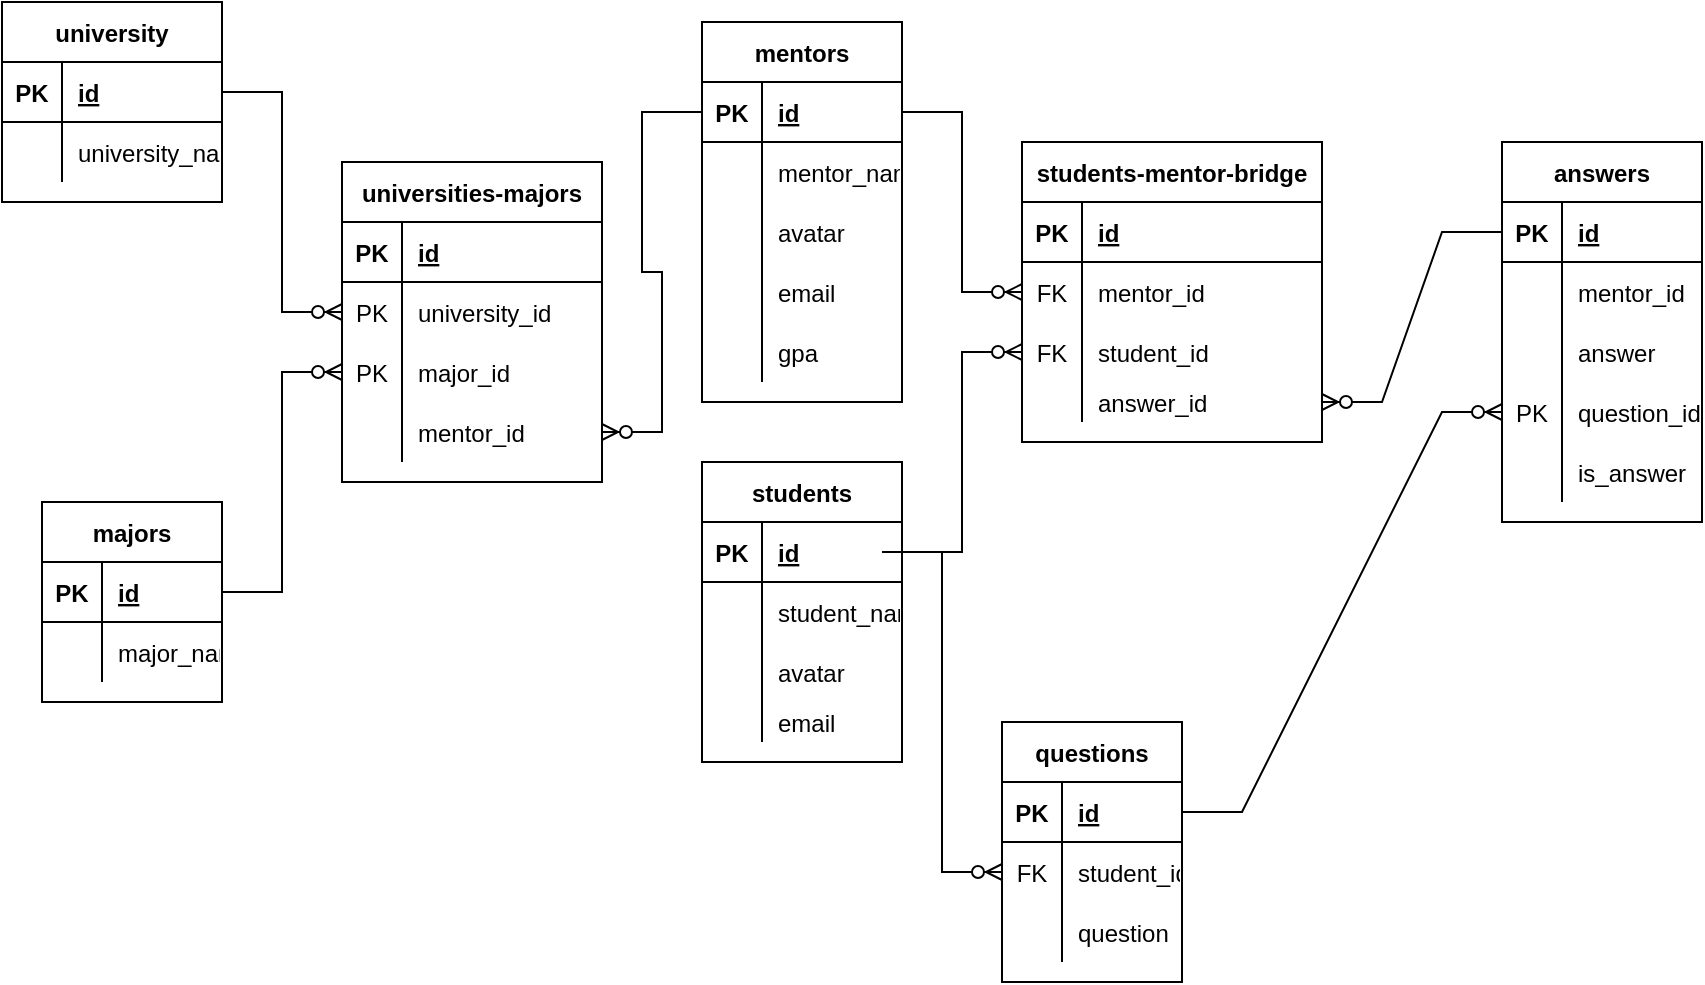 <mxfile version="16.2.7" type="google"><diagram id="sW_S0zcs_ySKXhtKnOgm" name="Page-1"><mxGraphModel dx="1025" dy="560" grid="1" gridSize="10" guides="1" tooltips="1" connect="1" arrows="1" fold="1" page="1" pageScale="1" pageWidth="850" pageHeight="1100" math="0" shadow="0"><root><mxCell id="0"/><mxCell id="1" parent="0"/><mxCell id="rbWXDNgF8ckDJSrSqFg9-1" value="students" style="shape=table;startSize=30;container=1;collapsible=1;childLayout=tableLayout;fixedRows=1;rowLines=0;fontStyle=1;align=center;resizeLast=1;" parent="1" vertex="1"><mxGeometry x="350" y="250" width="100" height="150" as="geometry"/></mxCell><mxCell id="rbWXDNgF8ckDJSrSqFg9-2" value="" style="shape=tableRow;horizontal=0;startSize=0;swimlaneHead=0;swimlaneBody=0;fillColor=none;collapsible=0;dropTarget=0;points=[[0,0.5],[1,0.5]];portConstraint=eastwest;top=0;left=0;right=0;bottom=1;" parent="rbWXDNgF8ckDJSrSqFg9-1" vertex="1"><mxGeometry y="30" width="100" height="30" as="geometry"/></mxCell><mxCell id="rbWXDNgF8ckDJSrSqFg9-3" value="PK" style="shape=partialRectangle;connectable=0;fillColor=none;top=0;left=0;bottom=0;right=0;fontStyle=1;overflow=hidden;" parent="rbWXDNgF8ckDJSrSqFg9-2" vertex="1"><mxGeometry width="30" height="30" as="geometry"><mxRectangle width="30" height="30" as="alternateBounds"/></mxGeometry></mxCell><mxCell id="rbWXDNgF8ckDJSrSqFg9-4" value="id" style="shape=partialRectangle;connectable=0;fillColor=none;top=0;left=0;bottom=0;right=0;align=left;spacingLeft=6;fontStyle=5;overflow=hidden;" parent="rbWXDNgF8ckDJSrSqFg9-2" vertex="1"><mxGeometry x="30" width="70" height="30" as="geometry"><mxRectangle width="70" height="30" as="alternateBounds"/></mxGeometry></mxCell><mxCell id="rbWXDNgF8ckDJSrSqFg9-5" value="" style="shape=tableRow;horizontal=0;startSize=0;swimlaneHead=0;swimlaneBody=0;fillColor=none;collapsible=0;dropTarget=0;points=[[0,0.5],[1,0.5]];portConstraint=eastwest;top=0;left=0;right=0;bottom=0;" parent="rbWXDNgF8ckDJSrSqFg9-1" vertex="1"><mxGeometry y="60" width="100" height="30" as="geometry"/></mxCell><mxCell id="rbWXDNgF8ckDJSrSqFg9-6" value="" style="shape=partialRectangle;connectable=0;fillColor=none;top=0;left=0;bottom=0;right=0;editable=1;overflow=hidden;" parent="rbWXDNgF8ckDJSrSqFg9-5" vertex="1"><mxGeometry width="30" height="30" as="geometry"><mxRectangle width="30" height="30" as="alternateBounds"/></mxGeometry></mxCell><mxCell id="rbWXDNgF8ckDJSrSqFg9-7" value="student_name" style="shape=partialRectangle;connectable=0;fillColor=none;top=0;left=0;bottom=0;right=0;align=left;spacingLeft=6;overflow=hidden;" parent="rbWXDNgF8ckDJSrSqFg9-5" vertex="1"><mxGeometry x="30" width="70" height="30" as="geometry"><mxRectangle width="70" height="30" as="alternateBounds"/></mxGeometry></mxCell><mxCell id="rbWXDNgF8ckDJSrSqFg9-8" value="" style="shape=tableRow;horizontal=0;startSize=0;swimlaneHead=0;swimlaneBody=0;fillColor=none;collapsible=0;dropTarget=0;points=[[0,0.5],[1,0.5]];portConstraint=eastwest;top=0;left=0;right=0;bottom=0;" parent="rbWXDNgF8ckDJSrSqFg9-1" vertex="1"><mxGeometry y="90" width="100" height="30" as="geometry"/></mxCell><mxCell id="rbWXDNgF8ckDJSrSqFg9-9" value="" style="shape=partialRectangle;connectable=0;fillColor=none;top=0;left=0;bottom=0;right=0;editable=1;overflow=hidden;" parent="rbWXDNgF8ckDJSrSqFg9-8" vertex="1"><mxGeometry width="30" height="30" as="geometry"><mxRectangle width="30" height="30" as="alternateBounds"/></mxGeometry></mxCell><mxCell id="rbWXDNgF8ckDJSrSqFg9-10" value="avatar" style="shape=partialRectangle;connectable=0;fillColor=none;top=0;left=0;bottom=0;right=0;align=left;spacingLeft=6;overflow=hidden;" parent="rbWXDNgF8ckDJSrSqFg9-8" vertex="1"><mxGeometry x="30" width="70" height="30" as="geometry"><mxRectangle width="70" height="30" as="alternateBounds"/></mxGeometry></mxCell><mxCell id="rbWXDNgF8ckDJSrSqFg9-11" value="" style="shape=tableRow;horizontal=0;startSize=0;swimlaneHead=0;swimlaneBody=0;fillColor=none;collapsible=0;dropTarget=0;points=[[0,0.5],[1,0.5]];portConstraint=eastwest;top=0;left=0;right=0;bottom=0;" parent="rbWXDNgF8ckDJSrSqFg9-1" vertex="1"><mxGeometry y="120" width="100" height="20" as="geometry"/></mxCell><mxCell id="rbWXDNgF8ckDJSrSqFg9-12" value="" style="shape=partialRectangle;connectable=0;fillColor=none;top=0;left=0;bottom=0;right=0;editable=1;overflow=hidden;" parent="rbWXDNgF8ckDJSrSqFg9-11" vertex="1"><mxGeometry width="30" height="20" as="geometry"><mxRectangle width="30" height="20" as="alternateBounds"/></mxGeometry></mxCell><mxCell id="rbWXDNgF8ckDJSrSqFg9-13" value="email" style="shape=partialRectangle;connectable=0;fillColor=none;top=0;left=0;bottom=0;right=0;align=left;spacingLeft=6;overflow=hidden;" parent="rbWXDNgF8ckDJSrSqFg9-11" vertex="1"><mxGeometry x="30" width="70" height="20" as="geometry"><mxRectangle width="70" height="20" as="alternateBounds"/></mxGeometry></mxCell><mxCell id="rbWXDNgF8ckDJSrSqFg9-14" value="mentors" style="shape=table;startSize=30;container=1;collapsible=1;childLayout=tableLayout;fixedRows=1;rowLines=0;fontStyle=1;align=center;resizeLast=1;" parent="1" vertex="1"><mxGeometry x="350" y="30" width="100" height="190" as="geometry"/></mxCell><mxCell id="rbWXDNgF8ckDJSrSqFg9-15" value="" style="shape=tableRow;horizontal=0;startSize=0;swimlaneHead=0;swimlaneBody=0;fillColor=none;collapsible=0;dropTarget=0;points=[[0,0.5],[1,0.5]];portConstraint=eastwest;top=0;left=0;right=0;bottom=1;" parent="rbWXDNgF8ckDJSrSqFg9-14" vertex="1"><mxGeometry y="30" width="100" height="30" as="geometry"/></mxCell><mxCell id="rbWXDNgF8ckDJSrSqFg9-16" value="PK" style="shape=partialRectangle;connectable=0;fillColor=none;top=0;left=0;bottom=0;right=0;fontStyle=1;overflow=hidden;" parent="rbWXDNgF8ckDJSrSqFg9-15" vertex="1"><mxGeometry width="30" height="30" as="geometry"><mxRectangle width="30" height="30" as="alternateBounds"/></mxGeometry></mxCell><mxCell id="rbWXDNgF8ckDJSrSqFg9-17" value="id" style="shape=partialRectangle;connectable=0;fillColor=none;top=0;left=0;bottom=0;right=0;align=left;spacingLeft=6;fontStyle=5;overflow=hidden;" parent="rbWXDNgF8ckDJSrSqFg9-15" vertex="1"><mxGeometry x="30" width="70" height="30" as="geometry"><mxRectangle width="70" height="30" as="alternateBounds"/></mxGeometry></mxCell><mxCell id="rbWXDNgF8ckDJSrSqFg9-18" value="" style="shape=tableRow;horizontal=0;startSize=0;swimlaneHead=0;swimlaneBody=0;fillColor=none;collapsible=0;dropTarget=0;points=[[0,0.5],[1,0.5]];portConstraint=eastwest;top=0;left=0;right=0;bottom=0;" parent="rbWXDNgF8ckDJSrSqFg9-14" vertex="1"><mxGeometry y="60" width="100" height="30" as="geometry"/></mxCell><mxCell id="rbWXDNgF8ckDJSrSqFg9-19" value="" style="shape=partialRectangle;connectable=0;fillColor=none;top=0;left=0;bottom=0;right=0;editable=1;overflow=hidden;" parent="rbWXDNgF8ckDJSrSqFg9-18" vertex="1"><mxGeometry width="30" height="30" as="geometry"><mxRectangle width="30" height="30" as="alternateBounds"/></mxGeometry></mxCell><mxCell id="rbWXDNgF8ckDJSrSqFg9-20" value="mentor_name" style="shape=partialRectangle;connectable=0;fillColor=none;top=0;left=0;bottom=0;right=0;align=left;spacingLeft=6;overflow=hidden;" parent="rbWXDNgF8ckDJSrSqFg9-18" vertex="1"><mxGeometry x="30" width="70" height="30" as="geometry"><mxRectangle width="70" height="30" as="alternateBounds"/></mxGeometry></mxCell><mxCell id="rbWXDNgF8ckDJSrSqFg9-21" value="" style="shape=tableRow;horizontal=0;startSize=0;swimlaneHead=0;swimlaneBody=0;fillColor=none;collapsible=0;dropTarget=0;points=[[0,0.5],[1,0.5]];portConstraint=eastwest;top=0;left=0;right=0;bottom=0;" parent="rbWXDNgF8ckDJSrSqFg9-14" vertex="1"><mxGeometry y="90" width="100" height="30" as="geometry"/></mxCell><mxCell id="rbWXDNgF8ckDJSrSqFg9-22" value="" style="shape=partialRectangle;connectable=0;fillColor=none;top=0;left=0;bottom=0;right=0;editable=1;overflow=hidden;" parent="rbWXDNgF8ckDJSrSqFg9-21" vertex="1"><mxGeometry width="30" height="30" as="geometry"><mxRectangle width="30" height="30" as="alternateBounds"/></mxGeometry></mxCell><mxCell id="rbWXDNgF8ckDJSrSqFg9-23" value="avatar" style="shape=partialRectangle;connectable=0;fillColor=none;top=0;left=0;bottom=0;right=0;align=left;spacingLeft=6;overflow=hidden;" parent="rbWXDNgF8ckDJSrSqFg9-21" vertex="1"><mxGeometry x="30" width="70" height="30" as="geometry"><mxRectangle width="70" height="30" as="alternateBounds"/></mxGeometry></mxCell><mxCell id="rbWXDNgF8ckDJSrSqFg9-24" value="" style="shape=tableRow;horizontal=0;startSize=0;swimlaneHead=0;swimlaneBody=0;fillColor=none;collapsible=0;dropTarget=0;points=[[0,0.5],[1,0.5]];portConstraint=eastwest;top=0;left=0;right=0;bottom=0;" parent="rbWXDNgF8ckDJSrSqFg9-14" vertex="1"><mxGeometry y="120" width="100" height="30" as="geometry"/></mxCell><mxCell id="rbWXDNgF8ckDJSrSqFg9-25" value="" style="shape=partialRectangle;connectable=0;fillColor=none;top=0;left=0;bottom=0;right=0;editable=1;overflow=hidden;" parent="rbWXDNgF8ckDJSrSqFg9-24" vertex="1"><mxGeometry width="30" height="30" as="geometry"><mxRectangle width="30" height="30" as="alternateBounds"/></mxGeometry></mxCell><mxCell id="rbWXDNgF8ckDJSrSqFg9-26" value="email" style="shape=partialRectangle;connectable=0;fillColor=none;top=0;left=0;bottom=0;right=0;align=left;spacingLeft=6;overflow=hidden;" parent="rbWXDNgF8ckDJSrSqFg9-24" vertex="1"><mxGeometry x="30" width="70" height="30" as="geometry"><mxRectangle width="70" height="30" as="alternateBounds"/></mxGeometry></mxCell><mxCell id="I_ytNZFz3CQINoBCdXOt-2" style="shape=tableRow;horizontal=0;startSize=0;swimlaneHead=0;swimlaneBody=0;fillColor=none;collapsible=0;dropTarget=0;points=[[0,0.5],[1,0.5]];portConstraint=eastwest;top=0;left=0;right=0;bottom=0;" vertex="1" parent="rbWXDNgF8ckDJSrSqFg9-14"><mxGeometry y="150" width="100" height="30" as="geometry"/></mxCell><mxCell id="I_ytNZFz3CQINoBCdXOt-3" style="shape=partialRectangle;connectable=0;fillColor=none;top=0;left=0;bottom=0;right=0;editable=1;overflow=hidden;" vertex="1" parent="I_ytNZFz3CQINoBCdXOt-2"><mxGeometry width="30" height="30" as="geometry"><mxRectangle width="30" height="30" as="alternateBounds"/></mxGeometry></mxCell><mxCell id="I_ytNZFz3CQINoBCdXOt-4" value="gpa" style="shape=partialRectangle;connectable=0;fillColor=none;top=0;left=0;bottom=0;right=0;align=left;spacingLeft=6;overflow=hidden;" vertex="1" parent="I_ytNZFz3CQINoBCdXOt-2"><mxGeometry x="30" width="70" height="30" as="geometry"><mxRectangle width="70" height="30" as="alternateBounds"/></mxGeometry></mxCell><mxCell id="rbWXDNgF8ckDJSrSqFg9-27" value="majors" style="shape=table;startSize=30;container=1;collapsible=1;childLayout=tableLayout;fixedRows=1;rowLines=0;fontStyle=1;align=center;resizeLast=1;" parent="1" vertex="1"><mxGeometry x="20" y="270" width="90" height="100" as="geometry"/></mxCell><mxCell id="rbWXDNgF8ckDJSrSqFg9-28" value="" style="shape=tableRow;horizontal=0;startSize=0;swimlaneHead=0;swimlaneBody=0;fillColor=none;collapsible=0;dropTarget=0;points=[[0,0.5],[1,0.5]];portConstraint=eastwest;top=0;left=0;right=0;bottom=1;" parent="rbWXDNgF8ckDJSrSqFg9-27" vertex="1"><mxGeometry y="30" width="90" height="30" as="geometry"/></mxCell><mxCell id="rbWXDNgF8ckDJSrSqFg9-29" value="PK" style="shape=partialRectangle;connectable=0;fillColor=none;top=0;left=0;bottom=0;right=0;fontStyle=1;overflow=hidden;" parent="rbWXDNgF8ckDJSrSqFg9-28" vertex="1"><mxGeometry width="30" height="30" as="geometry"><mxRectangle width="30" height="30" as="alternateBounds"/></mxGeometry></mxCell><mxCell id="rbWXDNgF8ckDJSrSqFg9-30" value="id" style="shape=partialRectangle;connectable=0;fillColor=none;top=0;left=0;bottom=0;right=0;align=left;spacingLeft=6;fontStyle=5;overflow=hidden;" parent="rbWXDNgF8ckDJSrSqFg9-28" vertex="1"><mxGeometry x="30" width="60" height="30" as="geometry"><mxRectangle width="60" height="30" as="alternateBounds"/></mxGeometry></mxCell><mxCell id="rbWXDNgF8ckDJSrSqFg9-31" value="" style="shape=tableRow;horizontal=0;startSize=0;swimlaneHead=0;swimlaneBody=0;fillColor=none;collapsible=0;dropTarget=0;points=[[0,0.5],[1,0.5]];portConstraint=eastwest;top=0;left=0;right=0;bottom=0;" parent="rbWXDNgF8ckDJSrSqFg9-27" vertex="1"><mxGeometry y="60" width="90" height="30" as="geometry"/></mxCell><mxCell id="rbWXDNgF8ckDJSrSqFg9-32" value="" style="shape=partialRectangle;connectable=0;fillColor=none;top=0;left=0;bottom=0;right=0;editable=1;overflow=hidden;" parent="rbWXDNgF8ckDJSrSqFg9-31" vertex="1"><mxGeometry width="30" height="30" as="geometry"><mxRectangle width="30" height="30" as="alternateBounds"/></mxGeometry></mxCell><mxCell id="rbWXDNgF8ckDJSrSqFg9-33" value="major_name" style="shape=partialRectangle;connectable=0;fillColor=none;top=0;left=0;bottom=0;right=0;align=left;spacingLeft=6;overflow=hidden;" parent="rbWXDNgF8ckDJSrSqFg9-31" vertex="1"><mxGeometry x="30" width="60" height="30" as="geometry"><mxRectangle width="60" height="30" as="alternateBounds"/></mxGeometry></mxCell><mxCell id="rbWXDNgF8ckDJSrSqFg9-79" style="edgeStyle=orthogonalEdgeStyle;rounded=0;orthogonalLoop=1;jettySize=auto;html=1;exitX=1;exitY=0.5;exitDx=0;exitDy=0;" parent="rbWXDNgF8ckDJSrSqFg9-27" source="rbWXDNgF8ckDJSrSqFg9-31" target="rbWXDNgF8ckDJSrSqFg9-31" edge="1"><mxGeometry relative="1" as="geometry"/></mxCell><mxCell id="rbWXDNgF8ckDJSrSqFg9-40" value="questions" style="shape=table;startSize=30;container=1;collapsible=1;childLayout=tableLayout;fixedRows=1;rowLines=0;fontStyle=1;align=center;resizeLast=1;" parent="1" vertex="1"><mxGeometry x="500" y="380" width="90" height="130" as="geometry"/></mxCell><mxCell id="rbWXDNgF8ckDJSrSqFg9-41" value="" style="shape=tableRow;horizontal=0;startSize=0;swimlaneHead=0;swimlaneBody=0;fillColor=none;collapsible=0;dropTarget=0;points=[[0,0.5],[1,0.5]];portConstraint=eastwest;top=0;left=0;right=0;bottom=1;" parent="rbWXDNgF8ckDJSrSqFg9-40" vertex="1"><mxGeometry y="30" width="90" height="30" as="geometry"/></mxCell><mxCell id="rbWXDNgF8ckDJSrSqFg9-42" value="PK" style="shape=partialRectangle;connectable=0;fillColor=none;top=0;left=0;bottom=0;right=0;fontStyle=1;overflow=hidden;" parent="rbWXDNgF8ckDJSrSqFg9-41" vertex="1"><mxGeometry width="30" height="30" as="geometry"><mxRectangle width="30" height="30" as="alternateBounds"/></mxGeometry></mxCell><mxCell id="rbWXDNgF8ckDJSrSqFg9-43" value="id" style="shape=partialRectangle;connectable=0;fillColor=none;top=0;left=0;bottom=0;right=0;align=left;spacingLeft=6;fontStyle=5;overflow=hidden;" parent="rbWXDNgF8ckDJSrSqFg9-41" vertex="1"><mxGeometry x="30" width="60" height="30" as="geometry"><mxRectangle width="60" height="30" as="alternateBounds"/></mxGeometry></mxCell><mxCell id="rbWXDNgF8ckDJSrSqFg9-44" value="" style="shape=tableRow;horizontal=0;startSize=0;swimlaneHead=0;swimlaneBody=0;fillColor=none;collapsible=0;dropTarget=0;points=[[0,0.5],[1,0.5]];portConstraint=eastwest;top=0;left=0;right=0;bottom=0;" parent="rbWXDNgF8ckDJSrSqFg9-40" vertex="1"><mxGeometry y="60" width="90" height="30" as="geometry"/></mxCell><mxCell id="rbWXDNgF8ckDJSrSqFg9-45" value="FK" style="shape=partialRectangle;connectable=0;fillColor=none;top=0;left=0;bottom=0;right=0;editable=1;overflow=hidden;" parent="rbWXDNgF8ckDJSrSqFg9-44" vertex="1"><mxGeometry width="30" height="30" as="geometry"><mxRectangle width="30" height="30" as="alternateBounds"/></mxGeometry></mxCell><mxCell id="rbWXDNgF8ckDJSrSqFg9-46" value="student_id" style="shape=partialRectangle;connectable=0;fillColor=none;top=0;left=0;bottom=0;right=0;align=left;spacingLeft=6;overflow=hidden;" parent="rbWXDNgF8ckDJSrSqFg9-44" vertex="1"><mxGeometry x="30" width="60" height="30" as="geometry"><mxRectangle width="60" height="30" as="alternateBounds"/></mxGeometry></mxCell><mxCell id="rbWXDNgF8ckDJSrSqFg9-47" value="" style="shape=tableRow;horizontal=0;startSize=0;swimlaneHead=0;swimlaneBody=0;fillColor=none;collapsible=0;dropTarget=0;points=[[0,0.5],[1,0.5]];portConstraint=eastwest;top=0;left=0;right=0;bottom=0;" parent="rbWXDNgF8ckDJSrSqFg9-40" vertex="1"><mxGeometry y="90" width="90" height="30" as="geometry"/></mxCell><mxCell id="rbWXDNgF8ckDJSrSqFg9-48" value="" style="shape=partialRectangle;connectable=0;fillColor=none;top=0;left=0;bottom=0;right=0;editable=1;overflow=hidden;" parent="rbWXDNgF8ckDJSrSqFg9-47" vertex="1"><mxGeometry width="30" height="30" as="geometry"><mxRectangle width="30" height="30" as="alternateBounds"/></mxGeometry></mxCell><mxCell id="rbWXDNgF8ckDJSrSqFg9-49" value="question" style="shape=partialRectangle;connectable=0;fillColor=none;top=0;left=0;bottom=0;right=0;align=left;spacingLeft=6;overflow=hidden;" parent="rbWXDNgF8ckDJSrSqFg9-47" vertex="1"><mxGeometry x="30" width="60" height="30" as="geometry"><mxRectangle width="60" height="30" as="alternateBounds"/></mxGeometry></mxCell><mxCell id="rbWXDNgF8ckDJSrSqFg9-80" style="edgeStyle=orthogonalEdgeStyle;rounded=0;orthogonalLoop=1;jettySize=auto;html=1;exitX=1;exitY=0.5;exitDx=0;exitDy=0;" parent="rbWXDNgF8ckDJSrSqFg9-40" source="rbWXDNgF8ckDJSrSqFg9-47" target="rbWXDNgF8ckDJSrSqFg9-47" edge="1"><mxGeometry relative="1" as="geometry"/></mxCell><mxCell id="rbWXDNgF8ckDJSrSqFg9-53" value="answers" style="shape=table;startSize=30;container=1;collapsible=1;childLayout=tableLayout;fixedRows=1;rowLines=0;fontStyle=1;align=center;resizeLast=1;" parent="1" vertex="1"><mxGeometry x="750" y="90" width="100" height="190" as="geometry"/></mxCell><mxCell id="rbWXDNgF8ckDJSrSqFg9-54" value="" style="shape=tableRow;horizontal=0;startSize=0;swimlaneHead=0;swimlaneBody=0;fillColor=none;collapsible=0;dropTarget=0;points=[[0,0.5],[1,0.5]];portConstraint=eastwest;top=0;left=0;right=0;bottom=1;" parent="rbWXDNgF8ckDJSrSqFg9-53" vertex="1"><mxGeometry y="30" width="100" height="30" as="geometry"/></mxCell><mxCell id="rbWXDNgF8ckDJSrSqFg9-55" value="PK" style="shape=partialRectangle;connectable=0;fillColor=none;top=0;left=0;bottom=0;right=0;fontStyle=1;overflow=hidden;" parent="rbWXDNgF8ckDJSrSqFg9-54" vertex="1"><mxGeometry width="30" height="30" as="geometry"><mxRectangle width="30" height="30" as="alternateBounds"/></mxGeometry></mxCell><mxCell id="rbWXDNgF8ckDJSrSqFg9-56" value="id" style="shape=partialRectangle;connectable=0;fillColor=none;top=0;left=0;bottom=0;right=0;align=left;spacingLeft=6;fontStyle=5;overflow=hidden;" parent="rbWXDNgF8ckDJSrSqFg9-54" vertex="1"><mxGeometry x="30" width="70" height="30" as="geometry"><mxRectangle width="70" height="30" as="alternateBounds"/></mxGeometry></mxCell><mxCell id="rbWXDNgF8ckDJSrSqFg9-57" value="" style="shape=tableRow;horizontal=0;startSize=0;swimlaneHead=0;swimlaneBody=0;fillColor=none;collapsible=0;dropTarget=0;points=[[0,0.5],[1,0.5]];portConstraint=eastwest;top=0;left=0;right=0;bottom=0;" parent="rbWXDNgF8ckDJSrSqFg9-53" vertex="1"><mxGeometry y="60" width="100" height="30" as="geometry"/></mxCell><mxCell id="rbWXDNgF8ckDJSrSqFg9-58" value="" style="shape=partialRectangle;connectable=0;fillColor=none;top=0;left=0;bottom=0;right=0;editable=1;overflow=hidden;" parent="rbWXDNgF8ckDJSrSqFg9-57" vertex="1"><mxGeometry width="30" height="30" as="geometry"><mxRectangle width="30" height="30" as="alternateBounds"/></mxGeometry></mxCell><mxCell id="rbWXDNgF8ckDJSrSqFg9-59" value="mentor_id" style="shape=partialRectangle;connectable=0;fillColor=none;top=0;left=0;bottom=0;right=0;align=left;spacingLeft=6;overflow=hidden;" parent="rbWXDNgF8ckDJSrSqFg9-57" vertex="1"><mxGeometry x="30" width="70" height="30" as="geometry"><mxRectangle width="70" height="30" as="alternateBounds"/></mxGeometry></mxCell><mxCell id="rbWXDNgF8ckDJSrSqFg9-60" value="" style="shape=tableRow;horizontal=0;startSize=0;swimlaneHead=0;swimlaneBody=0;fillColor=none;collapsible=0;dropTarget=0;points=[[0,0.5],[1,0.5]];portConstraint=eastwest;top=0;left=0;right=0;bottom=0;" parent="rbWXDNgF8ckDJSrSqFg9-53" vertex="1"><mxGeometry y="90" width="100" height="30" as="geometry"/></mxCell><mxCell id="rbWXDNgF8ckDJSrSqFg9-61" value="" style="shape=partialRectangle;connectable=0;fillColor=none;top=0;left=0;bottom=0;right=0;editable=1;overflow=hidden;" parent="rbWXDNgF8ckDJSrSqFg9-60" vertex="1"><mxGeometry width="30" height="30" as="geometry"><mxRectangle width="30" height="30" as="alternateBounds"/></mxGeometry></mxCell><mxCell id="rbWXDNgF8ckDJSrSqFg9-62" value="answer" style="shape=partialRectangle;connectable=0;fillColor=none;top=0;left=0;bottom=0;right=0;align=left;spacingLeft=6;overflow=hidden;" parent="rbWXDNgF8ckDJSrSqFg9-60" vertex="1"><mxGeometry x="30" width="70" height="30" as="geometry"><mxRectangle width="70" height="30" as="alternateBounds"/></mxGeometry></mxCell><mxCell id="rbWXDNgF8ckDJSrSqFg9-63" value="" style="shape=tableRow;horizontal=0;startSize=0;swimlaneHead=0;swimlaneBody=0;fillColor=none;collapsible=0;dropTarget=0;points=[[0,0.5],[1,0.5]];portConstraint=eastwest;top=0;left=0;right=0;bottom=0;" parent="rbWXDNgF8ckDJSrSqFg9-53" vertex="1"><mxGeometry y="120" width="100" height="30" as="geometry"/></mxCell><mxCell id="rbWXDNgF8ckDJSrSqFg9-64" value="PK" style="shape=partialRectangle;connectable=0;fillColor=none;top=0;left=0;bottom=0;right=0;editable=1;overflow=hidden;" parent="rbWXDNgF8ckDJSrSqFg9-63" vertex="1"><mxGeometry width="30" height="30" as="geometry"><mxRectangle width="30" height="30" as="alternateBounds"/></mxGeometry></mxCell><mxCell id="rbWXDNgF8ckDJSrSqFg9-65" value="question_id" style="shape=partialRectangle;connectable=0;fillColor=none;top=0;left=0;bottom=0;right=0;align=left;spacingLeft=6;overflow=hidden;" parent="rbWXDNgF8ckDJSrSqFg9-63" vertex="1"><mxGeometry x="30" width="70" height="30" as="geometry"><mxRectangle width="70" height="30" as="alternateBounds"/></mxGeometry></mxCell><mxCell id="I_ytNZFz3CQINoBCdXOt-9" style="shape=tableRow;horizontal=0;startSize=0;swimlaneHead=0;swimlaneBody=0;fillColor=none;collapsible=0;dropTarget=0;points=[[0,0.5],[1,0.5]];portConstraint=eastwest;top=0;left=0;right=0;bottom=0;" vertex="1" parent="rbWXDNgF8ckDJSrSqFg9-53"><mxGeometry y="150" width="100" height="30" as="geometry"/></mxCell><mxCell id="I_ytNZFz3CQINoBCdXOt-10" style="shape=partialRectangle;connectable=0;fillColor=none;top=0;left=0;bottom=0;right=0;editable=1;overflow=hidden;" vertex="1" parent="I_ytNZFz3CQINoBCdXOt-9"><mxGeometry width="30" height="30" as="geometry"><mxRectangle width="30" height="30" as="alternateBounds"/></mxGeometry></mxCell><mxCell id="I_ytNZFz3CQINoBCdXOt-11" value="is_answer" style="shape=partialRectangle;connectable=0;fillColor=none;top=0;left=0;bottom=0;right=0;align=left;spacingLeft=6;overflow=hidden;" vertex="1" parent="I_ytNZFz3CQINoBCdXOt-9"><mxGeometry x="30" width="70" height="30" as="geometry"><mxRectangle width="70" height="30" as="alternateBounds"/></mxGeometry></mxCell><mxCell id="rbWXDNgF8ckDJSrSqFg9-66" value="university" style="shape=table;startSize=30;container=1;collapsible=1;childLayout=tableLayout;fixedRows=1;rowLines=0;fontStyle=1;align=center;resizeLast=1;" parent="1" vertex="1"><mxGeometry y="20" width="110" height="100" as="geometry"/></mxCell><mxCell id="rbWXDNgF8ckDJSrSqFg9-67" value="" style="shape=tableRow;horizontal=0;startSize=0;swimlaneHead=0;swimlaneBody=0;fillColor=none;collapsible=0;dropTarget=0;points=[[0,0.5],[1,0.5]];portConstraint=eastwest;top=0;left=0;right=0;bottom=1;" parent="rbWXDNgF8ckDJSrSqFg9-66" vertex="1"><mxGeometry y="30" width="110" height="30" as="geometry"/></mxCell><mxCell id="rbWXDNgF8ckDJSrSqFg9-68" value="PK" style="shape=partialRectangle;connectable=0;fillColor=none;top=0;left=0;bottom=0;right=0;fontStyle=1;overflow=hidden;" parent="rbWXDNgF8ckDJSrSqFg9-67" vertex="1"><mxGeometry width="30" height="30" as="geometry"><mxRectangle width="30" height="30" as="alternateBounds"/></mxGeometry></mxCell><mxCell id="rbWXDNgF8ckDJSrSqFg9-69" value="id" style="shape=partialRectangle;connectable=0;fillColor=none;top=0;left=0;bottom=0;right=0;align=left;spacingLeft=6;fontStyle=5;overflow=hidden;" parent="rbWXDNgF8ckDJSrSqFg9-67" vertex="1"><mxGeometry x="30" width="80" height="30" as="geometry"><mxRectangle width="80" height="30" as="alternateBounds"/></mxGeometry></mxCell><mxCell id="rbWXDNgF8ckDJSrSqFg9-70" value="" style="shape=tableRow;horizontal=0;startSize=0;swimlaneHead=0;swimlaneBody=0;fillColor=none;collapsible=0;dropTarget=0;points=[[0,0.5],[1,0.5]];portConstraint=eastwest;top=0;left=0;right=0;bottom=0;" parent="rbWXDNgF8ckDJSrSqFg9-66" vertex="1"><mxGeometry y="60" width="110" height="30" as="geometry"/></mxCell><mxCell id="rbWXDNgF8ckDJSrSqFg9-71" value="" style="shape=partialRectangle;connectable=0;fillColor=none;top=0;left=0;bottom=0;right=0;editable=1;overflow=hidden;" parent="rbWXDNgF8ckDJSrSqFg9-70" vertex="1"><mxGeometry width="30" height="30" as="geometry"><mxRectangle width="30" height="30" as="alternateBounds"/></mxGeometry></mxCell><mxCell id="rbWXDNgF8ckDJSrSqFg9-72" value="university_name" style="shape=partialRectangle;connectable=0;fillColor=none;top=0;left=0;bottom=0;right=0;align=left;spacingLeft=6;overflow=hidden;" parent="rbWXDNgF8ckDJSrSqFg9-70" vertex="1"><mxGeometry x="30" width="80" height="30" as="geometry"><mxRectangle width="80" height="30" as="alternateBounds"/></mxGeometry></mxCell><mxCell id="rbWXDNgF8ckDJSrSqFg9-81" value="students-mentor-bridge" style="shape=table;startSize=30;container=1;collapsible=1;childLayout=tableLayout;fixedRows=1;rowLines=0;fontStyle=1;align=center;resizeLast=1;" parent="1" vertex="1"><mxGeometry x="510" y="90" width="150" height="150" as="geometry"/></mxCell><mxCell id="rbWXDNgF8ckDJSrSqFg9-82" value="" style="shape=tableRow;horizontal=0;startSize=0;swimlaneHead=0;swimlaneBody=0;fillColor=none;collapsible=0;dropTarget=0;points=[[0,0.5],[1,0.5]];portConstraint=eastwest;top=0;left=0;right=0;bottom=1;" parent="rbWXDNgF8ckDJSrSqFg9-81" vertex="1"><mxGeometry y="30" width="150" height="30" as="geometry"/></mxCell><mxCell id="rbWXDNgF8ckDJSrSqFg9-83" value="PK" style="shape=partialRectangle;connectable=0;fillColor=none;top=0;left=0;bottom=0;right=0;fontStyle=1;overflow=hidden;" parent="rbWXDNgF8ckDJSrSqFg9-82" vertex="1"><mxGeometry width="30" height="30" as="geometry"><mxRectangle width="30" height="30" as="alternateBounds"/></mxGeometry></mxCell><mxCell id="rbWXDNgF8ckDJSrSqFg9-84" value="id" style="shape=partialRectangle;connectable=0;fillColor=none;top=0;left=0;bottom=0;right=0;align=left;spacingLeft=6;fontStyle=5;overflow=hidden;" parent="rbWXDNgF8ckDJSrSqFg9-82" vertex="1"><mxGeometry x="30" width="120" height="30" as="geometry"><mxRectangle width="120" height="30" as="alternateBounds"/></mxGeometry></mxCell><mxCell id="rbWXDNgF8ckDJSrSqFg9-85" value="" style="shape=tableRow;horizontal=0;startSize=0;swimlaneHead=0;swimlaneBody=0;fillColor=none;collapsible=0;dropTarget=0;points=[[0,0.5],[1,0.5]];portConstraint=eastwest;top=0;left=0;right=0;bottom=0;" parent="rbWXDNgF8ckDJSrSqFg9-81" vertex="1"><mxGeometry y="60" width="150" height="30" as="geometry"/></mxCell><mxCell id="rbWXDNgF8ckDJSrSqFg9-86" value="FK" style="shape=partialRectangle;connectable=0;fillColor=none;top=0;left=0;bottom=0;right=0;editable=1;overflow=hidden;" parent="rbWXDNgF8ckDJSrSqFg9-85" vertex="1"><mxGeometry width="30" height="30" as="geometry"><mxRectangle width="30" height="30" as="alternateBounds"/></mxGeometry></mxCell><mxCell id="rbWXDNgF8ckDJSrSqFg9-87" value="mentor_id" style="shape=partialRectangle;connectable=0;fillColor=none;top=0;left=0;bottom=0;right=0;align=left;spacingLeft=6;overflow=hidden;" parent="rbWXDNgF8ckDJSrSqFg9-85" vertex="1"><mxGeometry x="30" width="120" height="30" as="geometry"><mxRectangle width="120" height="30" as="alternateBounds"/></mxGeometry></mxCell><mxCell id="rbWXDNgF8ckDJSrSqFg9-88" value="" style="shape=tableRow;horizontal=0;startSize=0;swimlaneHead=0;swimlaneBody=0;fillColor=none;collapsible=0;dropTarget=0;points=[[0,0.5],[1,0.5]];portConstraint=eastwest;top=0;left=0;right=0;bottom=0;" parent="rbWXDNgF8ckDJSrSqFg9-81" vertex="1"><mxGeometry y="90" width="150" height="30" as="geometry"/></mxCell><mxCell id="rbWXDNgF8ckDJSrSqFg9-89" value="FK" style="shape=partialRectangle;connectable=0;fillColor=none;top=0;left=0;bottom=0;right=0;editable=1;overflow=hidden;" parent="rbWXDNgF8ckDJSrSqFg9-88" vertex="1"><mxGeometry width="30" height="30" as="geometry"><mxRectangle width="30" height="30" as="alternateBounds"/></mxGeometry></mxCell><mxCell id="rbWXDNgF8ckDJSrSqFg9-90" value="student_id" style="shape=partialRectangle;connectable=0;fillColor=none;top=0;left=0;bottom=0;right=0;align=left;spacingLeft=6;overflow=hidden;" parent="rbWXDNgF8ckDJSrSqFg9-88" vertex="1"><mxGeometry x="30" width="120" height="30" as="geometry"><mxRectangle width="120" height="30" as="alternateBounds"/></mxGeometry></mxCell><mxCell id="rbWXDNgF8ckDJSrSqFg9-91" value="" style="shape=tableRow;horizontal=0;startSize=0;swimlaneHead=0;swimlaneBody=0;fillColor=none;collapsible=0;dropTarget=0;points=[[0,0.5],[1,0.5]];portConstraint=eastwest;top=0;left=0;right=0;bottom=0;" parent="rbWXDNgF8ckDJSrSqFg9-81" vertex="1"><mxGeometry y="120" width="150" height="20" as="geometry"/></mxCell><mxCell id="rbWXDNgF8ckDJSrSqFg9-92" value="" style="shape=partialRectangle;connectable=0;fillColor=none;top=0;left=0;bottom=0;right=0;editable=1;overflow=hidden;" parent="rbWXDNgF8ckDJSrSqFg9-91" vertex="1"><mxGeometry width="30" height="20" as="geometry"><mxRectangle width="30" height="20" as="alternateBounds"/></mxGeometry></mxCell><mxCell id="rbWXDNgF8ckDJSrSqFg9-93" value="answer_id" style="shape=partialRectangle;connectable=0;fillColor=none;top=0;left=0;bottom=0;right=0;align=left;spacingLeft=6;overflow=hidden;" parent="rbWXDNgF8ckDJSrSqFg9-91" vertex="1"><mxGeometry x="30" width="120" height="20" as="geometry"><mxRectangle width="120" height="20" as="alternateBounds"/></mxGeometry></mxCell><mxCell id="rbWXDNgF8ckDJSrSqFg9-94" value="" style="edgeStyle=entityRelationEdgeStyle;fontSize=12;html=1;endArrow=ERzeroToMany;endFill=1;rounded=0;entryX=0;entryY=0.5;entryDx=0;entryDy=0;exitX=1;exitY=0.5;exitDx=0;exitDy=0;" parent="1" source="rbWXDNgF8ckDJSrSqFg9-2" target="rbWXDNgF8ckDJSrSqFg9-88" edge="1"><mxGeometry width="100" height="100" relative="1" as="geometry"><mxPoint x="395" y="170" as="sourcePoint"/><mxPoint x="495" y="70" as="targetPoint"/></mxGeometry></mxCell><mxCell id="rbWXDNgF8ckDJSrSqFg9-96" value="" style="edgeStyle=entityRelationEdgeStyle;fontSize=12;html=1;endArrow=ERzeroToMany;endFill=1;rounded=0;entryX=0;entryY=0.5;entryDx=0;entryDy=0;exitX=1;exitY=0.5;exitDx=0;exitDy=0;" parent="1" source="rbWXDNgF8ckDJSrSqFg9-15" target="rbWXDNgF8ckDJSrSqFg9-85" edge="1"><mxGeometry width="100" height="100" relative="1" as="geometry"><mxPoint x="480" y="270" as="sourcePoint"/><mxPoint x="590" y="170" as="targetPoint"/></mxGeometry></mxCell><mxCell id="rbWXDNgF8ckDJSrSqFg9-97" value="universities-majors" style="shape=table;startSize=30;container=1;collapsible=1;childLayout=tableLayout;fixedRows=1;rowLines=0;fontStyle=1;align=center;resizeLast=1;" parent="1" vertex="1"><mxGeometry x="170" y="100" width="130" height="160" as="geometry"/></mxCell><mxCell id="rbWXDNgF8ckDJSrSqFg9-98" value="" style="shape=tableRow;horizontal=0;startSize=0;swimlaneHead=0;swimlaneBody=0;fillColor=none;collapsible=0;dropTarget=0;points=[[0,0.5],[1,0.5]];portConstraint=eastwest;top=0;left=0;right=0;bottom=1;" parent="rbWXDNgF8ckDJSrSqFg9-97" vertex="1"><mxGeometry y="30" width="130" height="30" as="geometry"/></mxCell><mxCell id="rbWXDNgF8ckDJSrSqFg9-99" value="PK" style="shape=partialRectangle;connectable=0;fillColor=none;top=0;left=0;bottom=0;right=0;fontStyle=1;overflow=hidden;" parent="rbWXDNgF8ckDJSrSqFg9-98" vertex="1"><mxGeometry width="30" height="30" as="geometry"><mxRectangle width="30" height="30" as="alternateBounds"/></mxGeometry></mxCell><mxCell id="rbWXDNgF8ckDJSrSqFg9-100" value="id" style="shape=partialRectangle;connectable=0;fillColor=none;top=0;left=0;bottom=0;right=0;align=left;spacingLeft=6;fontStyle=5;overflow=hidden;" parent="rbWXDNgF8ckDJSrSqFg9-98" vertex="1"><mxGeometry x="30" width="100" height="30" as="geometry"><mxRectangle width="100" height="30" as="alternateBounds"/></mxGeometry></mxCell><mxCell id="rbWXDNgF8ckDJSrSqFg9-101" value="" style="shape=tableRow;horizontal=0;startSize=0;swimlaneHead=0;swimlaneBody=0;fillColor=none;collapsible=0;dropTarget=0;points=[[0,0.5],[1,0.5]];portConstraint=eastwest;top=0;left=0;right=0;bottom=0;" parent="rbWXDNgF8ckDJSrSqFg9-97" vertex="1"><mxGeometry y="60" width="130" height="30" as="geometry"/></mxCell><mxCell id="rbWXDNgF8ckDJSrSqFg9-102" value="PK" style="shape=partialRectangle;connectable=0;fillColor=none;top=0;left=0;bottom=0;right=0;editable=1;overflow=hidden;" parent="rbWXDNgF8ckDJSrSqFg9-101" vertex="1"><mxGeometry width="30" height="30" as="geometry"><mxRectangle width="30" height="30" as="alternateBounds"/></mxGeometry></mxCell><mxCell id="rbWXDNgF8ckDJSrSqFg9-103" value="university_id" style="shape=partialRectangle;connectable=0;fillColor=none;top=0;left=0;bottom=0;right=0;align=left;spacingLeft=6;overflow=hidden;" parent="rbWXDNgF8ckDJSrSqFg9-101" vertex="1"><mxGeometry x="30" width="100" height="30" as="geometry"><mxRectangle width="100" height="30" as="alternateBounds"/></mxGeometry></mxCell><mxCell id="rbWXDNgF8ckDJSrSqFg9-104" value="" style="shape=tableRow;horizontal=0;startSize=0;swimlaneHead=0;swimlaneBody=0;fillColor=none;collapsible=0;dropTarget=0;points=[[0,0.5],[1,0.5]];portConstraint=eastwest;top=0;left=0;right=0;bottom=0;" parent="rbWXDNgF8ckDJSrSqFg9-97" vertex="1"><mxGeometry y="90" width="130" height="30" as="geometry"/></mxCell><mxCell id="rbWXDNgF8ckDJSrSqFg9-105" value="PK" style="shape=partialRectangle;connectable=0;fillColor=none;top=0;left=0;bottom=0;right=0;editable=1;overflow=hidden;" parent="rbWXDNgF8ckDJSrSqFg9-104" vertex="1"><mxGeometry width="30" height="30" as="geometry"><mxRectangle width="30" height="30" as="alternateBounds"/></mxGeometry></mxCell><mxCell id="rbWXDNgF8ckDJSrSqFg9-106" value="major_id" style="shape=partialRectangle;connectable=0;fillColor=none;top=0;left=0;bottom=0;right=0;align=left;spacingLeft=6;overflow=hidden;" parent="rbWXDNgF8ckDJSrSqFg9-104" vertex="1"><mxGeometry x="30" width="100" height="30" as="geometry"><mxRectangle width="100" height="30" as="alternateBounds"/></mxGeometry></mxCell><mxCell id="rbWXDNgF8ckDJSrSqFg9-107" value="" style="shape=tableRow;horizontal=0;startSize=0;swimlaneHead=0;swimlaneBody=0;fillColor=none;collapsible=0;dropTarget=0;points=[[0,0.5],[1,0.5]];portConstraint=eastwest;top=0;left=0;right=0;bottom=0;" parent="rbWXDNgF8ckDJSrSqFg9-97" vertex="1"><mxGeometry y="120" width="130" height="30" as="geometry"/></mxCell><mxCell id="rbWXDNgF8ckDJSrSqFg9-108" value="" style="shape=partialRectangle;connectable=0;fillColor=none;top=0;left=0;bottom=0;right=0;editable=1;overflow=hidden;" parent="rbWXDNgF8ckDJSrSqFg9-107" vertex="1"><mxGeometry width="30" height="30" as="geometry"><mxRectangle width="30" height="30" as="alternateBounds"/></mxGeometry></mxCell><mxCell id="rbWXDNgF8ckDJSrSqFg9-109" value="mentor_id" style="shape=partialRectangle;connectable=0;fillColor=none;top=0;left=0;bottom=0;right=0;align=left;spacingLeft=6;overflow=hidden;" parent="rbWXDNgF8ckDJSrSqFg9-107" vertex="1"><mxGeometry x="30" width="100" height="30" as="geometry"><mxRectangle width="100" height="30" as="alternateBounds"/></mxGeometry></mxCell><mxCell id="rbWXDNgF8ckDJSrSqFg9-110" value="" style="edgeStyle=entityRelationEdgeStyle;fontSize=12;html=1;endArrow=ERzeroToMany;endFill=1;rounded=0;exitX=1;exitY=0.5;exitDx=0;exitDy=0;entryX=0;entryY=0.5;entryDx=0;entryDy=0;" parent="1" source="rbWXDNgF8ckDJSrSqFg9-67" target="rbWXDNgF8ckDJSrSqFg9-101" edge="1"><mxGeometry width="100" height="100" relative="1" as="geometry"><mxPoint x="150" y="80" as="sourcePoint"/><mxPoint x="200" y="150" as="targetPoint"/></mxGeometry></mxCell><mxCell id="rbWXDNgF8ckDJSrSqFg9-111" value="" style="edgeStyle=entityRelationEdgeStyle;fontSize=12;html=1;endArrow=ERzeroToMany;endFill=1;rounded=0;entryX=0;entryY=0.5;entryDx=0;entryDy=0;exitX=1;exitY=0.5;exitDx=0;exitDy=0;" parent="1" source="rbWXDNgF8ckDJSrSqFg9-28" target="rbWXDNgF8ckDJSrSqFg9-104" edge="1"><mxGeometry width="100" height="100" relative="1" as="geometry"><mxPoint x="110" y="120" as="sourcePoint"/><mxPoint x="250" y="220" as="targetPoint"/></mxGeometry></mxCell><mxCell id="rbWXDNgF8ckDJSrSqFg9-112" value="" style="edgeStyle=entityRelationEdgeStyle;fontSize=12;html=1;endArrow=ERzeroToMany;endFill=1;rounded=0;entryX=0;entryY=0.5;entryDx=0;entryDy=0;" parent="1" target="rbWXDNgF8ckDJSrSqFg9-44" edge="1"><mxGeometry width="100" height="100" relative="1" as="geometry"><mxPoint x="440" y="295" as="sourcePoint"/><mxPoint x="400" y="180" as="targetPoint"/></mxGeometry></mxCell><mxCell id="rbWXDNgF8ckDJSrSqFg9-113" value="" style="edgeStyle=entityRelationEdgeStyle;fontSize=12;html=1;endArrow=ERzeroToMany;endFill=1;rounded=0;exitX=0;exitY=0.5;exitDx=0;exitDy=0;entryX=1;entryY=0.5;entryDx=0;entryDy=0;" parent="1" source="rbWXDNgF8ckDJSrSqFg9-54" target="rbWXDNgF8ckDJSrSqFg9-91" edge="1"><mxGeometry width="100" height="100" relative="1" as="geometry"><mxPoint x="400" y="350" as="sourcePoint"/><mxPoint x="500" y="250" as="targetPoint"/></mxGeometry></mxCell><mxCell id="rbWXDNgF8ckDJSrSqFg9-114" value="" style="edgeStyle=entityRelationEdgeStyle;fontSize=12;html=1;endArrow=ERzeroToMany;endFill=1;rounded=0;exitX=0;exitY=0.5;exitDx=0;exitDy=0;entryX=1;entryY=0.5;entryDx=0;entryDy=0;" parent="1" source="rbWXDNgF8ckDJSrSqFg9-15" target="rbWXDNgF8ckDJSrSqFg9-107" edge="1"><mxGeometry width="100" height="100" relative="1" as="geometry"><mxPoint x="250" y="180" as="sourcePoint"/><mxPoint x="410" y="210" as="targetPoint"/></mxGeometry></mxCell><mxCell id="I_ytNZFz3CQINoBCdXOt-8" value="" style="edgeStyle=entityRelationEdgeStyle;fontSize=12;html=1;endArrow=ERzeroToMany;endFill=1;rounded=0;exitX=1;exitY=0.5;exitDx=0;exitDy=0;entryX=0;entryY=0.5;entryDx=0;entryDy=0;" edge="1" parent="1" source="rbWXDNgF8ckDJSrSqFg9-41" target="rbWXDNgF8ckDJSrSqFg9-63"><mxGeometry width="100" height="100" relative="1" as="geometry"><mxPoint x="750" y="340" as="sourcePoint"/><mxPoint x="660" y="425" as="targetPoint"/></mxGeometry></mxCell></root></mxGraphModel></diagram></mxfile>